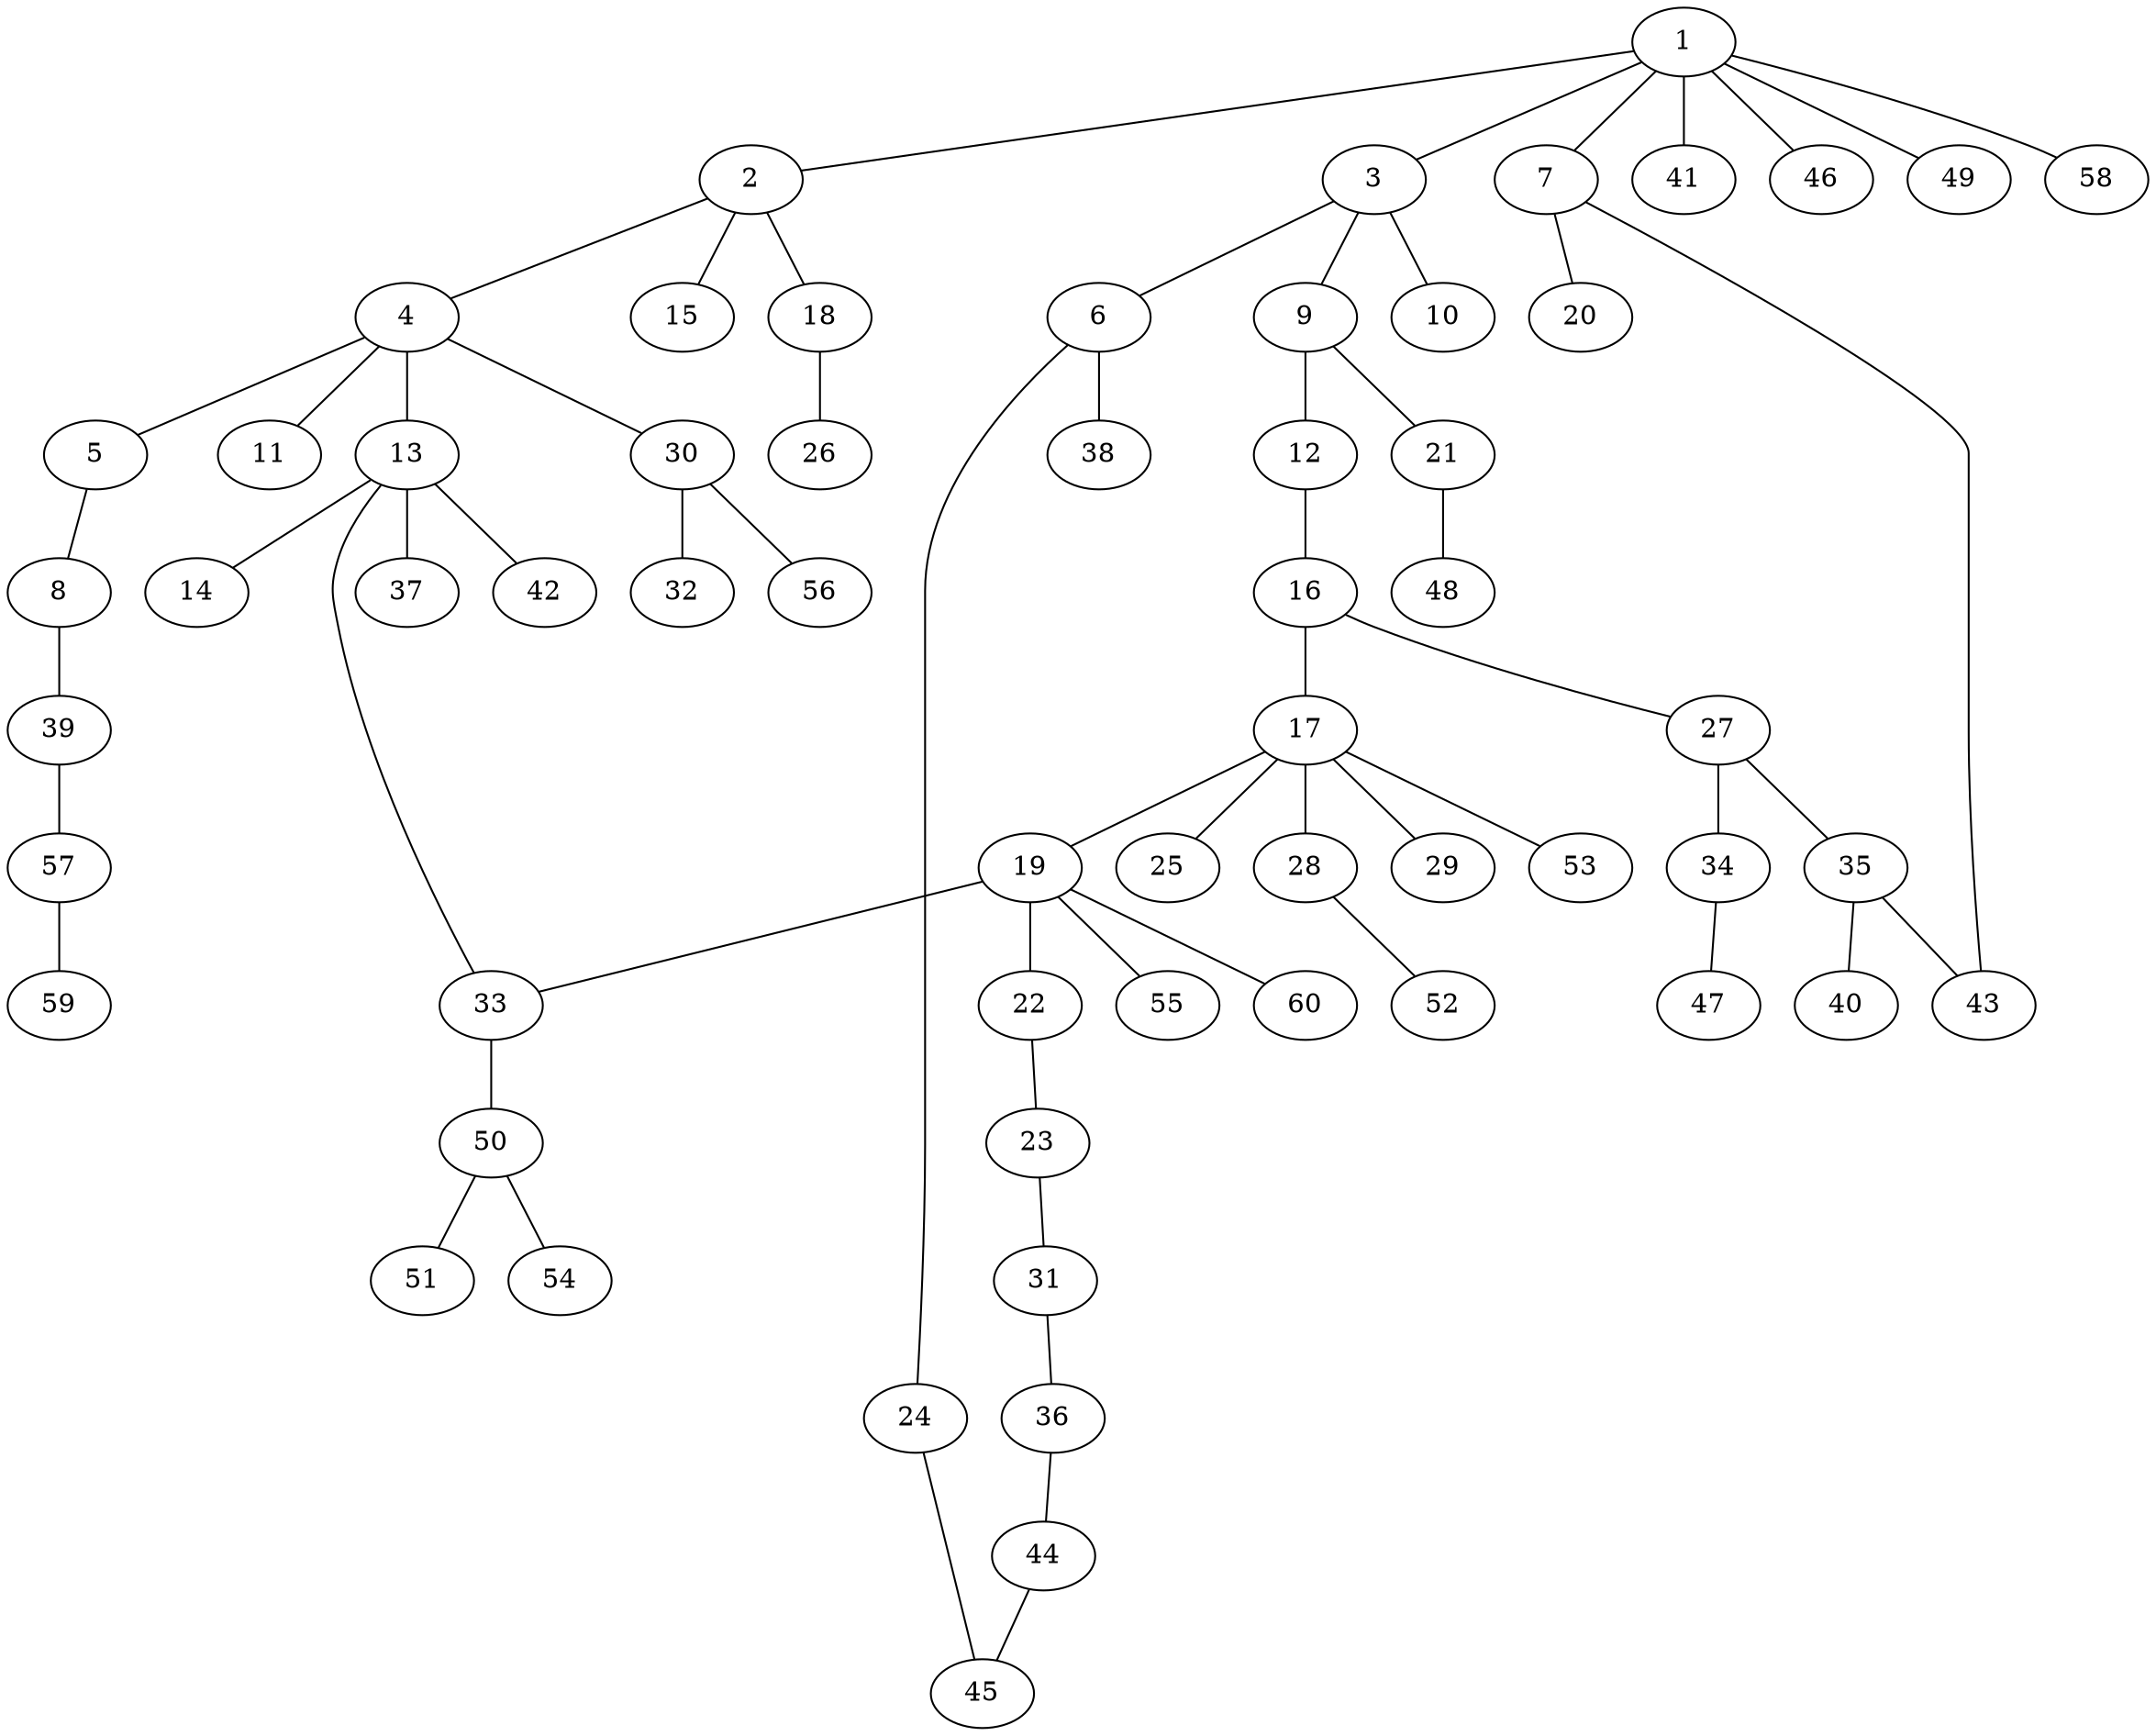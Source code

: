 graph graphname {1--2
1--3
1--7
1--41
1--46
1--49
1--58
2--4
2--15
2--18
3--6
3--9
3--10
4--5
4--11
4--13
4--30
5--8
6--24
6--38
7--20
7--43
8--39
9--12
9--21
12--16
13--14
13--33
13--37
13--42
16--17
16--27
17--19
17--25
17--28
17--29
17--53
18--26
19--22
19--33
19--55
19--60
21--48
22--23
23--31
24--45
27--34
27--35
28--52
30--32
30--56
31--36
33--50
34--47
35--40
35--43
36--44
39--57
44--45
50--51
50--54
57--59
}